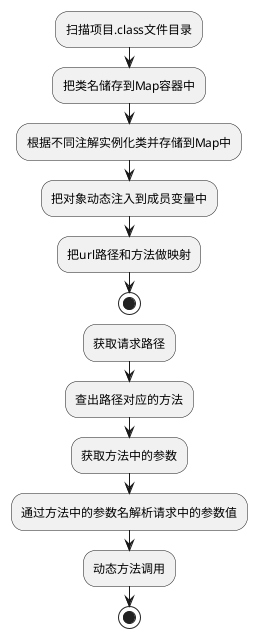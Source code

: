@startuml

/'
    注解：元注解
    @Retention注解时机
    @Target注解位置
    @Inherited 是否允许子类集成

    反射：
    1.获取class类 Class.forName(package + class name);
    2.创建class实例对象 class.newInstance();
    3.根据实例获取类 clazz.getClass();
    4.获取类定义的属性 class.getDeclaredFields();
    5.获取类定义的方法 class.getMethods();
    6.调用方法 method.invoke(a, args[])
    7.获取请求路径 request.getRequestURI()
'/


:扫描项目.class文件目录;
:把类名储存到Map容器中;
:根据不同注解实例化类并存储到Map中;
:把对象动态注入到成员变量中;
:把url路径和方法做映射;
stop

:获取请求路径;
:查出路径对应的方法;
:获取方法中的参数;
:通过方法中的参数名解析请求中的参数值;
:动态方法调用;
stop



@enduml